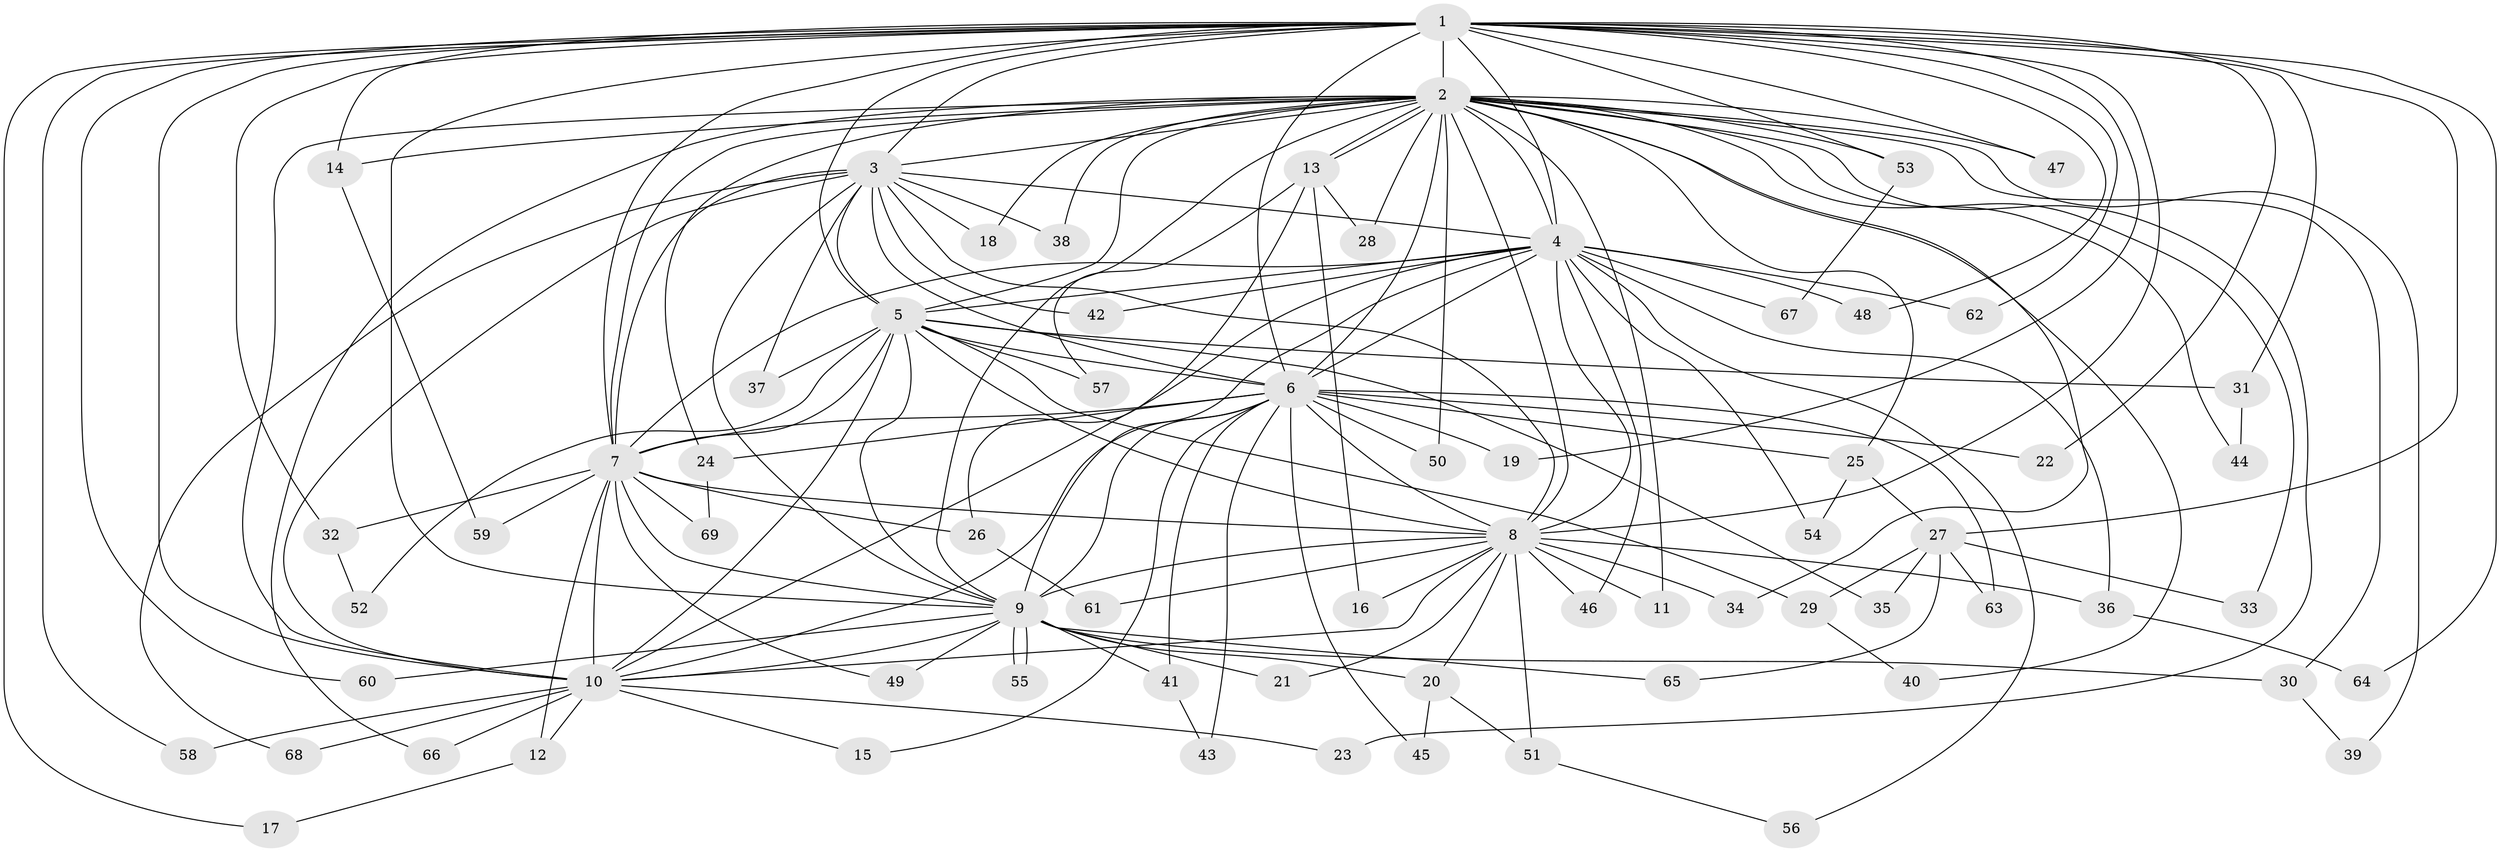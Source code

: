 // coarse degree distribution, {8: 0.023255813953488372, 22: 0.023255813953488372, 9: 0.023255813953488372, 13: 0.023255813953488372, 12: 0.046511627906976744, 15: 0.023255813953488372, 20: 0.023255813953488372, 2: 0.5116279069767442, 4: 0.046511627906976744, 5: 0.023255813953488372, 19: 0.023255813953488372, 3: 0.18604651162790697, 1: 0.023255813953488372}
// Generated by graph-tools (version 1.1) at 2025/49/03/04/25 22:49:19]
// undirected, 69 vertices, 163 edges
graph export_dot {
  node [color=gray90,style=filled];
  1;
  2;
  3;
  4;
  5;
  6;
  7;
  8;
  9;
  10;
  11;
  12;
  13;
  14;
  15;
  16;
  17;
  18;
  19;
  20;
  21;
  22;
  23;
  24;
  25;
  26;
  27;
  28;
  29;
  30;
  31;
  32;
  33;
  34;
  35;
  36;
  37;
  38;
  39;
  40;
  41;
  42;
  43;
  44;
  45;
  46;
  47;
  48;
  49;
  50;
  51;
  52;
  53;
  54;
  55;
  56;
  57;
  58;
  59;
  60;
  61;
  62;
  63;
  64;
  65;
  66;
  67;
  68;
  69;
  1 -- 2;
  1 -- 3;
  1 -- 4;
  1 -- 5;
  1 -- 6;
  1 -- 7;
  1 -- 8;
  1 -- 9;
  1 -- 10;
  1 -- 14;
  1 -- 17;
  1 -- 19;
  1 -- 22;
  1 -- 27;
  1 -- 31;
  1 -- 32;
  1 -- 47;
  1 -- 48;
  1 -- 53;
  1 -- 58;
  1 -- 60;
  1 -- 62;
  1 -- 64;
  2 -- 3;
  2 -- 4;
  2 -- 5;
  2 -- 6;
  2 -- 7;
  2 -- 8;
  2 -- 9;
  2 -- 10;
  2 -- 11;
  2 -- 13;
  2 -- 13;
  2 -- 14;
  2 -- 18;
  2 -- 23;
  2 -- 24;
  2 -- 25;
  2 -- 28;
  2 -- 30;
  2 -- 33;
  2 -- 34;
  2 -- 38;
  2 -- 39;
  2 -- 40;
  2 -- 44;
  2 -- 47;
  2 -- 50;
  2 -- 53;
  2 -- 66;
  3 -- 4;
  3 -- 5;
  3 -- 6;
  3 -- 7;
  3 -- 8;
  3 -- 9;
  3 -- 10;
  3 -- 18;
  3 -- 37;
  3 -- 38;
  3 -- 42;
  3 -- 68;
  4 -- 5;
  4 -- 6;
  4 -- 7;
  4 -- 8;
  4 -- 9;
  4 -- 10;
  4 -- 36;
  4 -- 42;
  4 -- 46;
  4 -- 48;
  4 -- 54;
  4 -- 56;
  4 -- 62;
  4 -- 67;
  5 -- 6;
  5 -- 7;
  5 -- 8;
  5 -- 9;
  5 -- 10;
  5 -- 29;
  5 -- 31;
  5 -- 35;
  5 -- 37;
  5 -- 52;
  5 -- 57;
  6 -- 7;
  6 -- 8;
  6 -- 9;
  6 -- 10;
  6 -- 15;
  6 -- 19;
  6 -- 22;
  6 -- 24;
  6 -- 25;
  6 -- 41;
  6 -- 43;
  6 -- 45;
  6 -- 50;
  6 -- 63;
  7 -- 8;
  7 -- 9;
  7 -- 10;
  7 -- 12;
  7 -- 26;
  7 -- 32;
  7 -- 49;
  7 -- 59;
  7 -- 69;
  8 -- 9;
  8 -- 10;
  8 -- 11;
  8 -- 16;
  8 -- 20;
  8 -- 21;
  8 -- 34;
  8 -- 36;
  8 -- 46;
  8 -- 51;
  8 -- 61;
  9 -- 10;
  9 -- 20;
  9 -- 21;
  9 -- 30;
  9 -- 41;
  9 -- 49;
  9 -- 55;
  9 -- 55;
  9 -- 60;
  9 -- 65;
  10 -- 12;
  10 -- 15;
  10 -- 23;
  10 -- 58;
  10 -- 66;
  10 -- 68;
  12 -- 17;
  13 -- 16;
  13 -- 26;
  13 -- 28;
  13 -- 57;
  14 -- 59;
  20 -- 45;
  20 -- 51;
  24 -- 69;
  25 -- 27;
  25 -- 54;
  26 -- 61;
  27 -- 29;
  27 -- 33;
  27 -- 35;
  27 -- 63;
  27 -- 65;
  29 -- 40;
  30 -- 39;
  31 -- 44;
  32 -- 52;
  36 -- 64;
  41 -- 43;
  51 -- 56;
  53 -- 67;
}
